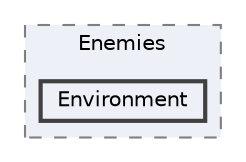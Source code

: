 digraph "C:/Users/oscar/OneDrive/Documentos/Unity Projects/Virtual Fruits Portable/Assets/Scripts/Enemies/Environment"
{
 // LATEX_PDF_SIZE
  bgcolor="transparent";
  edge [fontname=Helvetica,fontsize=10,labelfontname=Helvetica,labelfontsize=10];
  node [fontname=Helvetica,fontsize=10,shape=box,height=0.2,width=0.4];
  compound=true
  subgraph clusterdir_c1826b909dc5f4d738d7e7afe93f2517 {
    graph [ bgcolor="#edf0f7", pencolor="grey50", label="Enemies", fontname=Helvetica,fontsize=10 style="filled,dashed", URL="dir_c1826b909dc5f4d738d7e7afe93f2517.html",tooltip=""]
  dir_d7982247b957d225e163370532a2e44c [label="Environment", fillcolor="#edf0f7", color="grey25", style="filled,bold", URL="dir_d7982247b957d225e163370532a2e44c.html",tooltip=""];
  }
}
